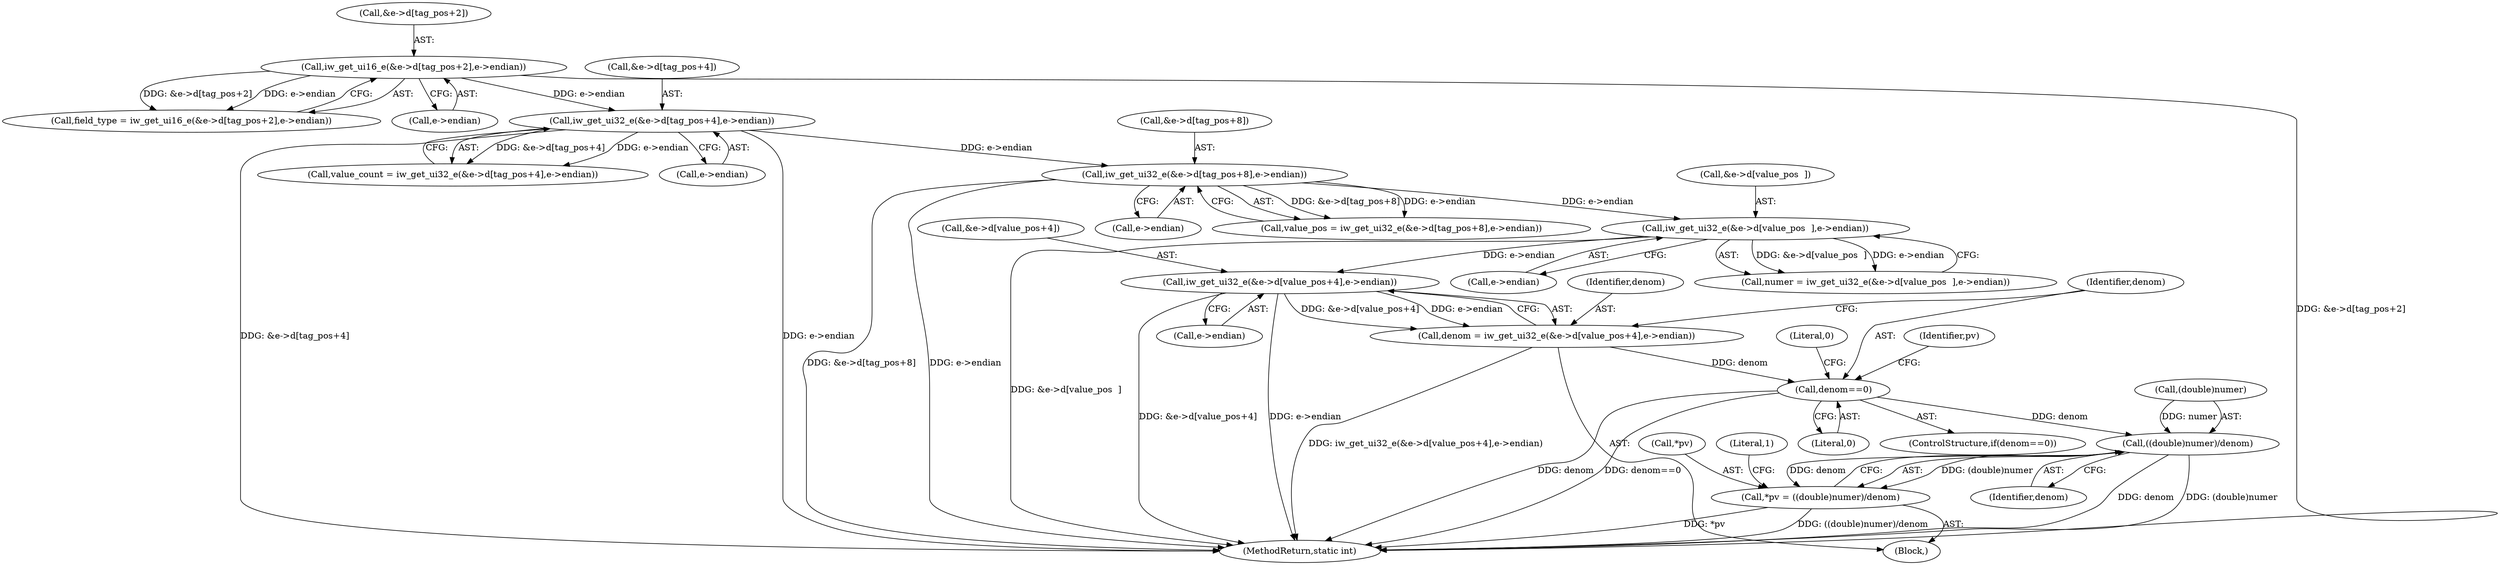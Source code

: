 digraph "1_imageworsener_b45cb1b665a14b0175b9cb1502ef7168e1fe0d5d@array" {
"1000189" [label="(Call,iw_get_ui32_e(&e->d[value_pos+4],e->endian))"];
"1000177" [label="(Call,iw_get_ui32_e(&e->d[value_pos  ],e->endian))"];
"1000153" [label="(Call,iw_get_ui32_e(&e->d[tag_pos+8],e->endian))"];
"1000127" [label="(Call,iw_get_ui32_e(&e->d[tag_pos+4],e->endian))"];
"1000113" [label="(Call,iw_get_ui16_e(&e->d[tag_pos+2],e->endian))"];
"1000187" [label="(Call,denom = iw_get_ui32_e(&e->d[value_pos+4],e->endian))"];
"1000202" [label="(Call,denom==0)"];
"1000210" [label="(Call,((double)numer)/denom)"];
"1000207" [label="(Call,*pv = ((double)numer)/denom)"];
"1000189" [label="(Call,iw_get_ui32_e(&e->d[value_pos+4],e->endian))"];
"1000206" [label="(Literal,0)"];
"1000184" [label="(Call,e->endian)"];
"1000111" [label="(Call,field_type = iw_get_ui16_e(&e->d[tag_pos+2],e->endian))"];
"1000125" [label="(Call,value_count = iw_get_ui32_e(&e->d[tag_pos+4],e->endian))"];
"1000204" [label="(Literal,0)"];
"1000151" [label="(Call,value_pos = iw_get_ui32_e(&e->d[tag_pos+8],e->endian))"];
"1000114" [label="(Call,&e->d[tag_pos+2])"];
"1000136" [label="(Call,e->endian)"];
"1000127" [label="(Call,iw_get_ui32_e(&e->d[tag_pos+4],e->endian))"];
"1000178" [label="(Call,&e->d[value_pos  ])"];
"1000113" [label="(Call,iw_get_ui16_e(&e->d[tag_pos+2],e->endian))"];
"1000207" [label="(Call,*pv = ((double)numer)/denom)"];
"1000190" [label="(Call,&e->d[value_pos+4])"];
"1000208" [label="(Call,*pv)"];
"1000187" [label="(Call,denom = iw_get_ui32_e(&e->d[value_pos+4],e->endian))"];
"1000211" [label="(Call,(double)numer)"];
"1000216" [label="(Literal,1)"];
"1000128" [label="(Call,&e->d[tag_pos+4])"];
"1000175" [label="(Call,numer = iw_get_ui32_e(&e->d[value_pos  ],e->endian))"];
"1000198" [label="(Call,e->endian)"];
"1000217" [label="(MethodReturn,static int)"];
"1000210" [label="(Call,((double)numer)/denom)"];
"1000214" [label="(Identifier,denom)"];
"1000201" [label="(ControlStructure,if(denom==0))"];
"1000203" [label="(Identifier,denom)"];
"1000177" [label="(Call,iw_get_ui32_e(&e->d[value_pos  ],e->endian))"];
"1000209" [label="(Identifier,pv)"];
"1000202" [label="(Call,denom==0)"];
"1000122" [label="(Call,e->endian)"];
"1000154" [label="(Call,&e->d[tag_pos+8])"];
"1000162" [label="(Call,e->endian)"];
"1000153" [label="(Call,iw_get_ui32_e(&e->d[tag_pos+8],e->endian))"];
"1000105" [label="(Block,)"];
"1000188" [label="(Identifier,denom)"];
"1000189" -> "1000187"  [label="AST: "];
"1000189" -> "1000198"  [label="CFG: "];
"1000190" -> "1000189"  [label="AST: "];
"1000198" -> "1000189"  [label="AST: "];
"1000187" -> "1000189"  [label="CFG: "];
"1000189" -> "1000217"  [label="DDG: &e->d[value_pos+4]"];
"1000189" -> "1000217"  [label="DDG: e->endian"];
"1000189" -> "1000187"  [label="DDG: &e->d[value_pos+4]"];
"1000189" -> "1000187"  [label="DDG: e->endian"];
"1000177" -> "1000189"  [label="DDG: e->endian"];
"1000177" -> "1000175"  [label="AST: "];
"1000177" -> "1000184"  [label="CFG: "];
"1000178" -> "1000177"  [label="AST: "];
"1000184" -> "1000177"  [label="AST: "];
"1000175" -> "1000177"  [label="CFG: "];
"1000177" -> "1000217"  [label="DDG: &e->d[value_pos  ]"];
"1000177" -> "1000175"  [label="DDG: &e->d[value_pos  ]"];
"1000177" -> "1000175"  [label="DDG: e->endian"];
"1000153" -> "1000177"  [label="DDG: e->endian"];
"1000153" -> "1000151"  [label="AST: "];
"1000153" -> "1000162"  [label="CFG: "];
"1000154" -> "1000153"  [label="AST: "];
"1000162" -> "1000153"  [label="AST: "];
"1000151" -> "1000153"  [label="CFG: "];
"1000153" -> "1000217"  [label="DDG: &e->d[tag_pos+8]"];
"1000153" -> "1000217"  [label="DDG: e->endian"];
"1000153" -> "1000151"  [label="DDG: &e->d[tag_pos+8]"];
"1000153" -> "1000151"  [label="DDG: e->endian"];
"1000127" -> "1000153"  [label="DDG: e->endian"];
"1000127" -> "1000125"  [label="AST: "];
"1000127" -> "1000136"  [label="CFG: "];
"1000128" -> "1000127"  [label="AST: "];
"1000136" -> "1000127"  [label="AST: "];
"1000125" -> "1000127"  [label="CFG: "];
"1000127" -> "1000217"  [label="DDG: e->endian"];
"1000127" -> "1000217"  [label="DDG: &e->d[tag_pos+4]"];
"1000127" -> "1000125"  [label="DDG: &e->d[tag_pos+4]"];
"1000127" -> "1000125"  [label="DDG: e->endian"];
"1000113" -> "1000127"  [label="DDG: e->endian"];
"1000113" -> "1000111"  [label="AST: "];
"1000113" -> "1000122"  [label="CFG: "];
"1000114" -> "1000113"  [label="AST: "];
"1000122" -> "1000113"  [label="AST: "];
"1000111" -> "1000113"  [label="CFG: "];
"1000113" -> "1000217"  [label="DDG: &e->d[tag_pos+2]"];
"1000113" -> "1000111"  [label="DDG: &e->d[tag_pos+2]"];
"1000113" -> "1000111"  [label="DDG: e->endian"];
"1000187" -> "1000105"  [label="AST: "];
"1000188" -> "1000187"  [label="AST: "];
"1000203" -> "1000187"  [label="CFG: "];
"1000187" -> "1000217"  [label="DDG: iw_get_ui32_e(&e->d[value_pos+4],e->endian)"];
"1000187" -> "1000202"  [label="DDG: denom"];
"1000202" -> "1000201"  [label="AST: "];
"1000202" -> "1000204"  [label="CFG: "];
"1000203" -> "1000202"  [label="AST: "];
"1000204" -> "1000202"  [label="AST: "];
"1000206" -> "1000202"  [label="CFG: "];
"1000209" -> "1000202"  [label="CFG: "];
"1000202" -> "1000217"  [label="DDG: denom"];
"1000202" -> "1000217"  [label="DDG: denom==0"];
"1000202" -> "1000210"  [label="DDG: denom"];
"1000210" -> "1000207"  [label="AST: "];
"1000210" -> "1000214"  [label="CFG: "];
"1000211" -> "1000210"  [label="AST: "];
"1000214" -> "1000210"  [label="AST: "];
"1000207" -> "1000210"  [label="CFG: "];
"1000210" -> "1000217"  [label="DDG: denom"];
"1000210" -> "1000217"  [label="DDG: (double)numer"];
"1000210" -> "1000207"  [label="DDG: (double)numer"];
"1000210" -> "1000207"  [label="DDG: denom"];
"1000211" -> "1000210"  [label="DDG: numer"];
"1000207" -> "1000105"  [label="AST: "];
"1000208" -> "1000207"  [label="AST: "];
"1000216" -> "1000207"  [label="CFG: "];
"1000207" -> "1000217"  [label="DDG: ((double)numer)/denom"];
"1000207" -> "1000217"  [label="DDG: *pv"];
}
